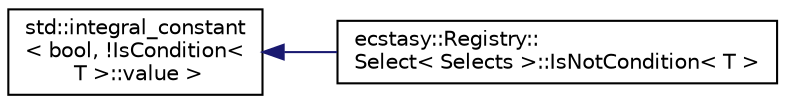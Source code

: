 digraph "Graphical Class Hierarchy"
{
 // LATEX_PDF_SIZE
  edge [fontname="Helvetica",fontsize="10",labelfontname="Helvetica",labelfontsize="10"];
  node [fontname="Helvetica",fontsize="10",shape=record];
  rankdir="LR";
  Node0 [label="std::integral_constant\l\< bool, !IsCondition\<\l T \>::value \>",height=0.2,width=0.4,color="black", fillcolor="white", style="filled",URL="/home/runner/work/ecstasy/ecstasy/doc/external/cppreference-doxygen-web.tag.xml$cpp/types/integral_constant.html",tooltip=" "];
  Node0 -> Node1 [dir="back",color="midnightblue",fontsize="10",style="solid",fontname="Helvetica"];
  Node1 [label="ecstasy::Registry::\lSelect\< Selects \>::IsNotCondition\< T \>",height=0.2,width=0.4,color="black", fillcolor="white", style="filled",URL="$structecstasy_1_1_registry_1_1_select_1_1_is_not_condition.html",tooltip="Test whether a given type is not a condition."];
}
